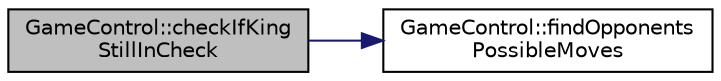 digraph "GameControl::checkIfKingStillInCheck"
{
 // LATEX_PDF_SIZE
  edge [fontname="Helvetica",fontsize="10",labelfontname="Helvetica",labelfontsize="10"];
  node [fontname="Helvetica",fontsize="10",shape=record];
  rankdir="LR";
  Node1 [label="GameControl::checkIfKing\lStillInCheck",height=0.2,width=0.4,color="black", fillcolor="grey75", style="filled", fontcolor="black",tooltip=" "];
  Node1 -> Node2 [color="midnightblue",fontsize="10",style="solid",fontname="Helvetica"];
  Node2 [label="GameControl::findOpponents\lPossibleMoves",height=0.2,width=0.4,color="black", fillcolor="white", style="filled",URL="$classGameControl.html#ac0cc19758e3eda05b3a06c4c10fd8990",tooltip=" "];
}
